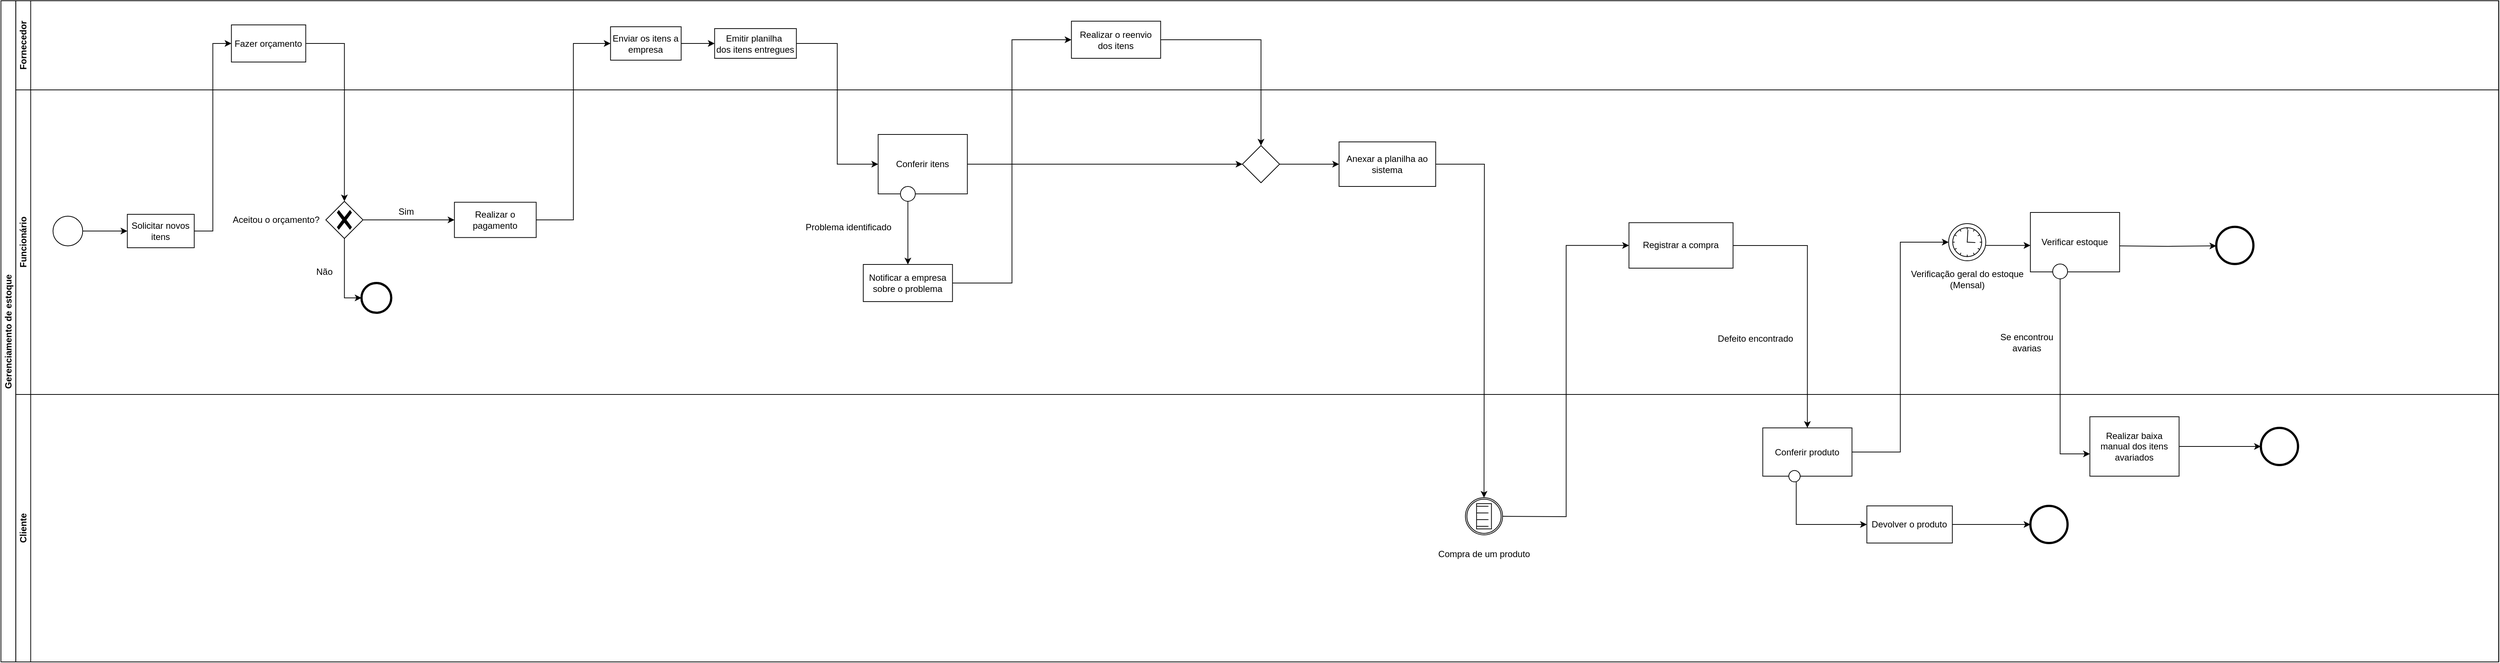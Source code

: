 <mxfile version="26.0.16">
  <diagram name="Página-1" id="FCwcGCLOJQf3Mx8vpKG1">
    <mxGraphModel dx="1891" dy="670" grid="1" gridSize="10" guides="1" tooltips="1" connect="1" arrows="1" fold="1" page="1" pageScale="1" pageWidth="827" pageHeight="1169" math="0" shadow="0">
      <root>
        <mxCell id="0" />
        <mxCell id="1" parent="0" />
        <mxCell id="Kvqob32TptwqIM1SL_cT-1" value="Gerenciamento de estoque" style="swimlane;html=1;childLayout=stackLayout;resizeParent=1;resizeParentMax=0;horizontal=0;startSize=20;horizontalStack=0;whiteSpace=wrap;" parent="1" vertex="1">
          <mxGeometry x="262.29" y="450" width="3360" height="890" as="geometry" />
        </mxCell>
        <mxCell id="Kvqob32TptwqIM1SL_cT-2" value="Fornecedor" style="swimlane;html=1;startSize=20;horizontal=0;" parent="Kvqob32TptwqIM1SL_cT-1" vertex="1">
          <mxGeometry x="20" width="3340" height="120" as="geometry" />
        </mxCell>
        <mxCell id="Kvqob32TptwqIM1SL_cT-15" value="Enviar os itens a empresa" style="points=[[0.25,0,0],[0.5,0,0],[0.75,0,0],[1,0.25,0],[1,0.5,0],[1,0.75,0],[0.75,1,0],[0.5,1,0],[0.25,1,0],[0,0.75,0],[0,0.5,0],[0,0.25,0]];shape=mxgraph.bpmn.task2;whiteSpace=wrap;rectStyle=rounded;size=10;html=1;container=1;expand=0;collapsible=0;taskMarker=abstract;" parent="Kvqob32TptwqIM1SL_cT-2" vertex="1">
          <mxGeometry x="800" y="35" width="95" height="45" as="geometry" />
        </mxCell>
        <mxCell id="Kvqob32TptwqIM1SL_cT-18" value="Emitir planilha&amp;nbsp;&lt;div&gt;dos itens entregues&lt;/div&gt;" style="points=[[0.25,0,0],[0.5,0,0],[0.75,0,0],[1,0.25,0],[1,0.5,0],[1,0.75,0],[0.75,1,0],[0.5,1,0],[0.25,1,0],[0,0.75,0],[0,0.5,0],[0,0.25,0]];shape=mxgraph.bpmn.task2;whiteSpace=wrap;rectStyle=rounded;size=10;html=1;container=1;expand=0;collapsible=0;taskMarker=abstract;" parent="Kvqob32TptwqIM1SL_cT-2" vertex="1">
          <mxGeometry x="940" y="37.5" width="110" height="40" as="geometry" />
        </mxCell>
        <mxCell id="Kvqob32TptwqIM1SL_cT-19" style="edgeStyle=orthogonalEdgeStyle;rounded=0;orthogonalLoop=1;jettySize=auto;html=1;entryX=0;entryY=0.5;entryDx=0;entryDy=0;entryPerimeter=0;" parent="Kvqob32TptwqIM1SL_cT-2" source="Kvqob32TptwqIM1SL_cT-15" target="Kvqob32TptwqIM1SL_cT-18" edge="1">
          <mxGeometry relative="1" as="geometry" />
        </mxCell>
        <mxCell id="Kvqob32TptwqIM1SL_cT-24" value="Fazer orçamento" style="points=[[0.25,0,0],[0.5,0,0],[0.75,0,0],[1,0.25,0],[1,0.5,0],[1,0.75,0],[0.75,1,0],[0.5,1,0],[0.25,1,0],[0,0.75,0],[0,0.5,0],[0,0.25,0]];shape=mxgraph.bpmn.task2;whiteSpace=wrap;rectStyle=rounded;size=10;html=1;container=1;expand=0;collapsible=0;taskMarker=abstract;" parent="Kvqob32TptwqIM1SL_cT-2" vertex="1">
          <mxGeometry x="290" y="32.5" width="100" height="50" as="geometry" />
        </mxCell>
        <mxCell id="Kvqob32TptwqIM1SL_cT-69" value="Realizar o reenvio dos itens" style="points=[[0.25,0,0],[0.5,0,0],[0.75,0,0],[1,0.25,0],[1,0.5,0],[1,0.75,0],[0.75,1,0],[0.5,1,0],[0.25,1,0],[0,0.75,0],[0,0.5,0],[0,0.25,0]];shape=mxgraph.bpmn.task2;whiteSpace=wrap;rectStyle=rounded;size=10;html=1;container=1;expand=0;collapsible=0;taskMarker=abstract;" parent="Kvqob32TptwqIM1SL_cT-2" vertex="1">
          <mxGeometry x="1420" y="27.5" width="120" height="50" as="geometry" />
        </mxCell>
        <mxCell id="Kvqob32TptwqIM1SL_cT-3" value="Funcionário" style="swimlane;html=1;startSize=20;horizontal=0;" parent="Kvqob32TptwqIM1SL_cT-1" vertex="1">
          <mxGeometry x="20" y="120" width="3340" height="410" as="geometry" />
        </mxCell>
        <mxCell id="Kvqob32TptwqIM1SL_cT-11" value="" style="points=[[0.145,0.145,0],[0.5,0,0],[0.855,0.145,0],[1,0.5,0],[0.855,0.855,0],[0.5,1,0],[0.145,0.855,0],[0,0.5,0]];shape=mxgraph.bpmn.event;html=1;verticalLabelPosition=bottom;labelBackgroundColor=#ffffff;verticalAlign=top;align=center;perimeter=ellipsePerimeter;outlineConnect=0;aspect=fixed;outline=standard;symbol=general;" parent="Kvqob32TptwqIM1SL_cT-3" vertex="1">
          <mxGeometry x="50" y="170" width="40" height="40" as="geometry" />
        </mxCell>
        <mxCell id="Kvqob32TptwqIM1SL_cT-13" value="Solicitar novos itens" style="points=[[0.25,0,0],[0.5,0,0],[0.75,0,0],[1,0.25,0],[1,0.5,0],[1,0.75,0],[0.75,1,0],[0.5,1,0],[0.25,1,0],[0,0.75,0],[0,0.5,0],[0,0.25,0]];shape=mxgraph.bpmn.task2;whiteSpace=wrap;rectStyle=rounded;size=10;html=1;container=1;expand=0;collapsible=0;taskMarker=abstract;" parent="Kvqob32TptwqIM1SL_cT-3" vertex="1">
          <mxGeometry x="150" y="167.5" width="90" height="45" as="geometry" />
        </mxCell>
        <mxCell id="Kvqob32TptwqIM1SL_cT-14" style="edgeStyle=orthogonalEdgeStyle;rounded=0;orthogonalLoop=1;jettySize=auto;html=1;entryX=0;entryY=0.5;entryDx=0;entryDy=0;entryPerimeter=0;" parent="Kvqob32TptwqIM1SL_cT-3" source="Kvqob32TptwqIM1SL_cT-11" target="Kvqob32TptwqIM1SL_cT-13" edge="1">
          <mxGeometry relative="1" as="geometry" />
        </mxCell>
        <mxCell id="Kvqob32TptwqIM1SL_cT-43" style="edgeStyle=orthogonalEdgeStyle;rounded=0;orthogonalLoop=1;jettySize=auto;html=1;entryX=0;entryY=0.5;entryDx=0;entryDy=0;entryPerimeter=0;" parent="Kvqob32TptwqIM1SL_cT-3" source="Kvqob32TptwqIM1SL_cT-28" target="Kvqob32TptwqIM1SL_cT-33" edge="1">
          <mxGeometry relative="1" as="geometry">
            <mxPoint x="442" y="310" as="targetPoint" />
          </mxGeometry>
        </mxCell>
        <mxCell id="Kvqob32TptwqIM1SL_cT-28" value="" style="points=[[0.25,0.25,0],[0.5,0,0],[0.75,0.25,0],[1,0.5,0],[0.75,0.75,0],[0.5,1,0],[0.25,0.75,0],[0,0.5,0]];shape=mxgraph.bpmn.gateway2;html=1;verticalLabelPosition=bottom;labelBackgroundColor=#ffffff;verticalAlign=top;align=center;perimeter=rhombusPerimeter;outlineConnect=0;outline=none;symbol=none;gwType=exclusive;" parent="Kvqob32TptwqIM1SL_cT-3" vertex="1">
          <mxGeometry x="417" y="150" width="50" height="50" as="geometry" />
        </mxCell>
        <mxCell id="Kvqob32TptwqIM1SL_cT-32" value="Aceitou o orçamento?" style="text;html=1;align=center;verticalAlign=middle;resizable=0;points=[];autosize=1;strokeColor=none;fillColor=none;" parent="Kvqob32TptwqIM1SL_cT-3" vertex="1">
          <mxGeometry x="280" y="160" width="140" height="30" as="geometry" />
        </mxCell>
        <mxCell id="Kvqob32TptwqIM1SL_cT-33" value="" style="points=[[0.145,0.145,0],[0.5,0,0],[0.855,0.145,0],[1,0.5,0],[0.855,0.855,0],[0.5,1,0],[0.145,0.855,0],[0,0.5,0]];shape=mxgraph.bpmn.event;html=1;verticalLabelPosition=bottom;labelBackgroundColor=#ffffff;verticalAlign=top;align=center;perimeter=ellipsePerimeter;outlineConnect=0;aspect=fixed;outline=end;symbol=terminate2;" parent="Kvqob32TptwqIM1SL_cT-3" vertex="1">
          <mxGeometry x="465" y="260" width="40" height="40" as="geometry" />
        </mxCell>
        <mxCell id="Kvqob32TptwqIM1SL_cT-35" value="Não" style="text;html=1;align=center;verticalAlign=middle;resizable=0;points=[];autosize=1;strokeColor=none;fillColor=none;" parent="Kvqob32TptwqIM1SL_cT-3" vertex="1">
          <mxGeometry x="390" y="230" width="50" height="30" as="geometry" />
        </mxCell>
        <mxCell id="Kvqob32TptwqIM1SL_cT-37" value="Sim" style="text;html=1;align=center;verticalAlign=middle;resizable=0;points=[];autosize=1;strokeColor=none;fillColor=none;" parent="Kvqob32TptwqIM1SL_cT-3" vertex="1">
          <mxGeometry x="505" y="148.75" width="40" height="30" as="geometry" />
        </mxCell>
        <mxCell id="Kvqob32TptwqIM1SL_cT-45" value="" style="edgeStyle=orthogonalEdgeStyle;rounded=0;orthogonalLoop=1;jettySize=auto;html=1;" parent="Kvqob32TptwqIM1SL_cT-3" source="Kvqob32TptwqIM1SL_cT-28" target="Kvqob32TptwqIM1SL_cT-38" edge="1">
          <mxGeometry relative="1" as="geometry">
            <mxPoint x="1010" y="755" as="targetPoint" />
            <mxPoint x="827" y="745" as="sourcePoint" />
          </mxGeometry>
        </mxCell>
        <mxCell id="Kvqob32TptwqIM1SL_cT-38" value="Realizar o pagamento" style="points=[[0.25,0,0],[0.5,0,0],[0.75,0,0],[1,0.25,0],[1,0.5,0],[1,0.75,0],[0.75,1,0],[0.5,1,0],[0.25,1,0],[0,0.75,0],[0,0.5,0],[0,0.25,0]];shape=mxgraph.bpmn.task2;whiteSpace=wrap;rectStyle=rounded;size=10;html=1;container=1;expand=0;collapsible=0;taskMarker=abstract;" parent="Kvqob32TptwqIM1SL_cT-3" vertex="1">
          <mxGeometry x="590" y="151.25" width="110" height="47.5" as="geometry" />
        </mxCell>
        <mxCell id="Kvqob32TptwqIM1SL_cT-60" value="Problema identificado" style="text;html=1;align=center;verticalAlign=middle;resizable=0;points=[];autosize=1;strokeColor=none;fillColor=none;" parent="Kvqob32TptwqIM1SL_cT-3" vertex="1">
          <mxGeometry x="1050" y="170" width="140" height="30" as="geometry" />
        </mxCell>
        <mxCell id="Kvqob32TptwqIM1SL_cT-61" value="Notificar a empresa sobre o problema" style="points=[[0.25,0,0],[0.5,0,0],[0.75,0,0],[1,0.25,0],[1,0.5,0],[1,0.75,0],[0.75,1,0],[0.5,1,0],[0.25,1,0],[0,0.75,0],[0,0.5,0],[0,0.25,0]];shape=mxgraph.bpmn.task2;whiteSpace=wrap;rectStyle=rounded;size=10;html=1;container=1;expand=0;collapsible=0;taskMarker=abstract;" parent="Kvqob32TptwqIM1SL_cT-3" vertex="1">
          <mxGeometry x="1140" y="235" width="120" height="50" as="geometry" />
        </mxCell>
        <mxCell id="Kvqob32TptwqIM1SL_cT-76" value="Anexar a planilha ao sistema" style="points=[[0.25,0,0],[0.5,0,0],[0.75,0,0],[1,0.25,0],[1,0.5,0],[1,0.75,0],[0.75,1,0],[0.5,1,0],[0.25,1,0],[0,0.75,0],[0,0.5,0],[0,0.25,0]];shape=mxgraph.bpmn.task2;whiteSpace=wrap;rectStyle=rounded;size=10;html=1;container=1;expand=0;collapsible=0;taskMarker=abstract;" parent="Kvqob32TptwqIM1SL_cT-3" vertex="1">
          <mxGeometry x="1780" y="70" width="130" height="60" as="geometry" />
        </mxCell>
        <mxCell id="Kvqob32TptwqIM1SL_cT-84" value="Registrar a compra" style="points=[[0.25,0,0],[0.5,0,0],[0.75,0,0],[1,0.25,0],[1,0.5,0],[1,0.75,0],[0.75,1,0],[0.5,1,0],[0.25,1,0],[0,0.75,0],[0,0.5,0],[0,0.25,0]];shape=mxgraph.bpmn.task2;whiteSpace=wrap;rectStyle=rounded;size=10;html=1;container=1;expand=0;collapsible=0;taskMarker=abstract;" parent="Kvqob32TptwqIM1SL_cT-3" vertex="1">
          <mxGeometry x="2170" y="178.75" width="140" height="61.25" as="geometry" />
        </mxCell>
        <mxCell id="Kvqob32TptwqIM1SL_cT-91" value="Defeito encontrado" style="text;html=1;align=center;verticalAlign=middle;resizable=0;points=[];autosize=1;strokeColor=none;fillColor=none;" parent="Kvqob32TptwqIM1SL_cT-3" vertex="1">
          <mxGeometry x="2280" y="320" width="120" height="30" as="geometry" />
        </mxCell>
        <mxCell id="Kvqob32TptwqIM1SL_cT-102" style="edgeStyle=orthogonalEdgeStyle;rounded=0;orthogonalLoop=1;jettySize=auto;html=1;entryX=0;entryY=0.5;entryDx=0;entryDy=0;entryPerimeter=0;" parent="Kvqob32TptwqIM1SL_cT-3" edge="1">
          <mxGeometry relative="1" as="geometry">
            <mxPoint x="2650.0" y="209.4" as="sourcePoint" />
            <mxPoint x="2710.0" y="209.38" as="targetPoint" />
          </mxGeometry>
        </mxCell>
        <mxCell id="Kvqob32TptwqIM1SL_cT-200" style="edgeStyle=orthogonalEdgeStyle;rounded=0;orthogonalLoop=1;jettySize=auto;html=1;" parent="Kvqob32TptwqIM1SL_cT-3" edge="1">
          <mxGeometry relative="1" as="geometry">
            <mxPoint x="2960.0" y="210" as="targetPoint" />
            <mxPoint x="2830.0" y="210.053" as="sourcePoint" />
          </mxGeometry>
        </mxCell>
        <mxCell id="Kvqob32TptwqIM1SL_cT-105" value="Se encontrou&lt;div&gt;avarias&lt;/div&gt;" style="text;html=1;align=center;verticalAlign=middle;resizable=0;points=[];autosize=1;strokeColor=none;fillColor=none;" parent="Kvqob32TptwqIM1SL_cT-3" vertex="1">
          <mxGeometry x="2660" y="320" width="90" height="40" as="geometry" />
        </mxCell>
        <mxCell id="Kvqob32TptwqIM1SL_cT-167" value="Verificação geral do estoque&lt;div&gt;(Mensal)&lt;/div&gt;" style="text;html=1;align=center;verticalAlign=middle;resizable=0;points=[];autosize=1;strokeColor=none;fillColor=none;" parent="Kvqob32TptwqIM1SL_cT-3" vertex="1">
          <mxGeometry x="2540" y="235" width="170" height="40" as="geometry" />
        </mxCell>
        <mxCell id="Kvqob32TptwqIM1SL_cT-184" value="Conferir itens" style="points=[[0.25,0,0],[0.5,0,0],[0.75,0,0],[1,0.25,0],[1,0.5,0],[1,0.75,0],[0.75,1,0],[0.5,1,0],[0.25,1,0],[0,0.75,0],[0,0.5,0],[0,0.25,0]];shape=mxgraph.bpmn.task2;whiteSpace=wrap;rectStyle=rounded;size=10;html=1;container=1;expand=0;collapsible=0;taskMarker=abstract;" parent="Kvqob32TptwqIM1SL_cT-3" vertex="1">
          <mxGeometry x="1160" y="60" width="120" height="80" as="geometry" />
        </mxCell>
        <mxCell id="Kvqob32TptwqIM1SL_cT-185" value="" style="points=[[0.145,0.145,0],[0.5,0,0],[0.855,0.145,0],[1,0.5,0],[0.855,0.855,0],[0.5,1,0],[0.145,0.855,0],[0,0.5,0]];shape=mxgraph.bpmn.event;html=1;verticalLabelPosition=bottom;labelBackgroundColor=#ffffff;verticalAlign=top;align=center;perimeter=ellipsePerimeter;outlineConnect=0;aspect=fixed;outline=standard;symbol=general;" parent="Kvqob32TptwqIM1SL_cT-184" vertex="1">
          <mxGeometry x="30" y="70" width="20" height="20" as="geometry" />
        </mxCell>
        <mxCell id="Kvqob32TptwqIM1SL_cT-187" value="" style="points=[[0.25,0.25,0],[0.5,0,0],[0.75,0.25,0],[1,0.5,0],[0.75,0.75,0],[0.5,1,0],[0.25,0.75,0],[0,0.5,0]];shape=mxgraph.bpmn.gateway2;html=1;verticalLabelPosition=bottom;labelBackgroundColor=#ffffff;verticalAlign=top;align=center;perimeter=rhombusPerimeter;outlineConnect=0;outline=none;symbol=none;" parent="Kvqob32TptwqIM1SL_cT-3" vertex="1">
          <mxGeometry x="1650" y="75" width="50" height="50" as="geometry" />
        </mxCell>
        <mxCell id="Kvqob32TptwqIM1SL_cT-190" style="edgeStyle=orthogonalEdgeStyle;rounded=0;orthogonalLoop=1;jettySize=auto;html=1;entryX=0;entryY=0.5;entryDx=0;entryDy=0;entryPerimeter=0;" parent="Kvqob32TptwqIM1SL_cT-3" source="Kvqob32TptwqIM1SL_cT-184" target="Kvqob32TptwqIM1SL_cT-187" edge="1">
          <mxGeometry relative="1" as="geometry" />
        </mxCell>
        <mxCell id="Kvqob32TptwqIM1SL_cT-191" style="edgeStyle=orthogonalEdgeStyle;rounded=0;orthogonalLoop=1;jettySize=auto;html=1;entryX=0;entryY=0.5;entryDx=0;entryDy=0;entryPerimeter=0;" parent="Kvqob32TptwqIM1SL_cT-3" source="Kvqob32TptwqIM1SL_cT-187" target="Kvqob32TptwqIM1SL_cT-76" edge="1">
          <mxGeometry relative="1" as="geometry" />
        </mxCell>
        <mxCell id="Kvqob32TptwqIM1SL_cT-196" value="" style="points=[[0.145,0.145,0],[0.5,0,0],[0.855,0.145,0],[1,0.5,0],[0.855,0.855,0],[0.5,1,0],[0.145,0.855,0],[0,0.5,0]];shape=mxgraph.bpmn.event;html=1;verticalLabelPosition=bottom;labelBackgroundColor=#ffffff;verticalAlign=top;align=center;perimeter=ellipsePerimeter;outlineConnect=0;aspect=fixed;outline=standard;symbol=timer;" parent="Kvqob32TptwqIM1SL_cT-3" vertex="1">
          <mxGeometry x="2600" y="180" width="50" height="50" as="geometry" />
        </mxCell>
        <mxCell id="Kvqob32TptwqIM1SL_cT-203" value="" style="points=[[0.145,0.145,0],[0.5,0,0],[0.855,0.145,0],[1,0.5,0],[0.855,0.855,0],[0.5,1,0],[0.145,0.855,0],[0,0.5,0]];shape=mxgraph.bpmn.event;html=1;verticalLabelPosition=bottom;labelBackgroundColor=#ffffff;verticalAlign=top;align=center;perimeter=ellipsePerimeter;outlineConnect=0;aspect=fixed;outline=end;symbol=terminate2;" parent="Kvqob32TptwqIM1SL_cT-3" vertex="1">
          <mxGeometry x="2960" y="184.38" width="50" height="50" as="geometry" />
        </mxCell>
        <mxCell id="n_YMp-TxBXc8Uk40so_w-66" style="edgeStyle=orthogonalEdgeStyle;rounded=0;orthogonalLoop=1;jettySize=auto;html=1;entryX=0.5;entryY=0;entryDx=0;entryDy=0;entryPerimeter=0;" parent="Kvqob32TptwqIM1SL_cT-3" source="Kvqob32TptwqIM1SL_cT-185" target="Kvqob32TptwqIM1SL_cT-61" edge="1">
          <mxGeometry relative="1" as="geometry" />
        </mxCell>
        <mxCell id="n_YMp-TxBXc8Uk40so_w-67" value="Verificar estoque" style="points=[[0.25,0,0],[0.5,0,0],[0.75,0,0],[1,0.25,0],[1,0.5,0],[1,0.75,0],[0.75,1,0],[0.5,1,0],[0.25,1,0],[0,0.75,0],[0,0.5,0],[0,0.25,0]];shape=mxgraph.bpmn.task2;whiteSpace=wrap;rectStyle=rounded;size=10;html=1;container=1;expand=0;collapsible=0;taskMarker=abstract;" parent="Kvqob32TptwqIM1SL_cT-3" vertex="1">
          <mxGeometry x="2710" y="165" width="120" height="80" as="geometry" />
        </mxCell>
        <mxCell id="n_YMp-TxBXc8Uk40so_w-68" value="" style="ellipse;whiteSpace=wrap;html=1;aspect=fixed;" parent="n_YMp-TxBXc8Uk40so_w-67" vertex="1">
          <mxGeometry x="30" y="69.38" width="20" height="20" as="geometry" />
        </mxCell>
        <mxCell id="Kvqob32TptwqIM1SL_cT-4" value="Cliente" style="swimlane;html=1;startSize=20;horizontal=0;" parent="Kvqob32TptwqIM1SL_cT-1" vertex="1">
          <mxGeometry x="20" y="530" width="3340" height="360" as="geometry" />
        </mxCell>
        <mxCell id="Kvqob32TptwqIM1SL_cT-81" value="Compra de um produto" style="text;html=1;align=center;verticalAlign=middle;resizable=0;points=[];autosize=1;strokeColor=none;fillColor=none;" parent="Kvqob32TptwqIM1SL_cT-4" vertex="1">
          <mxGeometry x="1900" y="200" width="150" height="30" as="geometry" />
        </mxCell>
        <mxCell id="Kvqob32TptwqIM1SL_cT-94" value="Devolver o produto" style="points=[[0.25,0,0],[0.5,0,0],[0.75,0,0],[1,0.25,0],[1,0.5,0],[1,0.75,0],[0.75,1,0],[0.5,1,0],[0.25,1,0],[0,0.75,0],[0,0.5,0],[0,0.25,0]];shape=mxgraph.bpmn.task2;whiteSpace=wrap;rectStyle=rounded;size=10;html=1;container=1;expand=0;collapsible=0;taskMarker=abstract;" parent="Kvqob32TptwqIM1SL_cT-4" vertex="1">
          <mxGeometry x="2490" y="150" width="115" height="50" as="geometry" />
        </mxCell>
        <mxCell id="Kvqob32TptwqIM1SL_cT-169" value="Realizar baixa manual dos itens avariados" style="points=[[0.25,0,0],[0.5,0,0],[0.75,0,0],[1,0.25,0],[1,0.5,0],[1,0.75,0],[0.75,1,0],[0.5,1,0],[0.25,1,0],[0,0.75,0],[0,0.5,0],[0,0.25,0]];shape=mxgraph.bpmn.task2;whiteSpace=wrap;rectStyle=rounded;size=10;html=1;container=1;expand=0;collapsible=0;taskMarker=abstract;" parent="Kvqob32TptwqIM1SL_cT-4" vertex="1">
          <mxGeometry x="2790" y="30" width="120" height="80" as="geometry" />
        </mxCell>
        <mxCell id="Kvqob32TptwqIM1SL_cT-192" value="" style="points=[[0.145,0.145,0],[0.5,0,0],[0.855,0.145,0],[1,0.5,0],[0.855,0.855,0],[0.5,1,0],[0.145,0.855,0],[0,0.5,0]];shape=mxgraph.bpmn.event;html=1;verticalLabelPosition=bottom;labelBackgroundColor=#ffffff;verticalAlign=top;align=center;perimeter=ellipsePerimeter;outlineConnect=0;aspect=fixed;outline=boundInt;symbol=conditional;" parent="Kvqob32TptwqIM1SL_cT-4" vertex="1">
          <mxGeometry x="1950" y="139" width="50" height="50" as="geometry" />
        </mxCell>
        <mxCell id="Kvqob32TptwqIM1SL_cT-195" value="" style="points=[[0.145,0.145,0],[0.5,0,0],[0.855,0.145,0],[1,0.5,0],[0.855,0.855,0],[0.5,1,0],[0.145,0.855,0],[0,0.5,0]];shape=mxgraph.bpmn.event;html=1;verticalLabelPosition=bottom;labelBackgroundColor=#ffffff;verticalAlign=top;align=center;perimeter=ellipsePerimeter;outlineConnect=0;aspect=fixed;outline=end;symbol=terminate2;" parent="Kvqob32TptwqIM1SL_cT-4" vertex="1">
          <mxGeometry x="2710" y="150" width="50" height="50" as="geometry" />
        </mxCell>
        <mxCell id="Kvqob32TptwqIM1SL_cT-194" style="edgeStyle=orthogonalEdgeStyle;rounded=0;orthogonalLoop=1;jettySize=auto;html=1;" parent="Kvqob32TptwqIM1SL_cT-4" source="Kvqob32TptwqIM1SL_cT-94" target="Kvqob32TptwqIM1SL_cT-195" edge="1">
          <mxGeometry relative="1" as="geometry">
            <mxPoint x="2710" y="180" as="targetPoint" />
          </mxGeometry>
        </mxCell>
        <mxCell id="Kvqob32TptwqIM1SL_cT-202" value="" style="points=[[0.145,0.145,0],[0.5,0,0],[0.855,0.145,0],[1,0.5,0],[0.855,0.855,0],[0.5,1,0],[0.145,0.855,0],[0,0.5,0]];shape=mxgraph.bpmn.event;html=1;verticalLabelPosition=bottom;labelBackgroundColor=#ffffff;verticalAlign=top;align=center;perimeter=ellipsePerimeter;outlineConnect=0;aspect=fixed;outline=end;symbol=terminate2;" parent="Kvqob32TptwqIM1SL_cT-4" vertex="1">
          <mxGeometry x="3020.0" y="45" width="50" height="50" as="geometry" />
        </mxCell>
        <mxCell id="Kvqob32TptwqIM1SL_cT-201" style="edgeStyle=orthogonalEdgeStyle;rounded=0;orthogonalLoop=1;jettySize=auto;html=1;" parent="Kvqob32TptwqIM1SL_cT-4" source="Kvqob32TptwqIM1SL_cT-169" target="Kvqob32TptwqIM1SL_cT-202" edge="1">
          <mxGeometry relative="1" as="geometry">
            <mxPoint x="3010.0" y="70" as="targetPoint" />
          </mxGeometry>
        </mxCell>
        <mxCell id="n_YMp-TxBXc8Uk40so_w-61" value="Conferir produto" style="points=[[0.25,0,0],[0.5,0,0],[0.75,0,0],[1,0.25,0],[1,0.5,0],[1,0.75,0],[0.75,1,0],[0.5,1,0],[0.25,1,0],[0,0.75,0],[0,0.5,0],[0,0.25,0]];shape=mxgraph.bpmn.task2;whiteSpace=wrap;rectStyle=rounded;size=10;html=1;container=1;expand=0;collapsible=0;taskMarker=abstract;" parent="Kvqob32TptwqIM1SL_cT-4" vertex="1">
          <mxGeometry x="2350" y="45" width="120" height="65" as="geometry" />
        </mxCell>
        <mxCell id="n_YMp-TxBXc8Uk40so_w-62" value="" style="ellipse;whiteSpace=wrap;html=1;aspect=fixed;" parent="n_YMp-TxBXc8Uk40so_w-61" vertex="1">
          <mxGeometry x="35" y="57.379" width="15.294" height="15.294" as="geometry" />
        </mxCell>
        <mxCell id="1dGhxFnbX9paEyof-8Ua-2" style="edgeStyle=orthogonalEdgeStyle;rounded=0;orthogonalLoop=1;jettySize=auto;html=1;entryX=0;entryY=0.5;entryDx=0;entryDy=0;entryPerimeter=0;" edge="1" parent="Kvqob32TptwqIM1SL_cT-4" source="n_YMp-TxBXc8Uk40so_w-62" target="Kvqob32TptwqIM1SL_cT-94">
          <mxGeometry relative="1" as="geometry">
            <Array as="points">
              <mxPoint x="2395" y="175" />
            </Array>
          </mxGeometry>
        </mxCell>
        <mxCell id="Kvqob32TptwqIM1SL_cT-26" style="edgeStyle=orthogonalEdgeStyle;rounded=0;orthogonalLoop=1;jettySize=auto;html=1;entryX=0;entryY=0.5;entryDx=0;entryDy=0;entryPerimeter=0;" parent="Kvqob32TptwqIM1SL_cT-1" source="Kvqob32TptwqIM1SL_cT-13" target="Kvqob32TptwqIM1SL_cT-24" edge="1">
          <mxGeometry relative="1" as="geometry" />
        </mxCell>
        <mxCell id="Kvqob32TptwqIM1SL_cT-29" style="edgeStyle=orthogonalEdgeStyle;rounded=0;orthogonalLoop=1;jettySize=auto;html=1;entryX=0.5;entryY=0;entryDx=0;entryDy=0;entryPerimeter=0;" parent="Kvqob32TptwqIM1SL_cT-1" source="Kvqob32TptwqIM1SL_cT-24" target="Kvqob32TptwqIM1SL_cT-28" edge="1">
          <mxGeometry relative="1" as="geometry" />
        </mxCell>
        <mxCell id="Kvqob32TptwqIM1SL_cT-39" style="edgeStyle=orthogonalEdgeStyle;rounded=0;orthogonalLoop=1;jettySize=auto;html=1;entryX=0;entryY=0.5;entryDx=0;entryDy=0;entryPerimeter=0;" parent="Kvqob32TptwqIM1SL_cT-1" source="Kvqob32TptwqIM1SL_cT-38" target="Kvqob32TptwqIM1SL_cT-15" edge="1">
          <mxGeometry relative="1" as="geometry" />
        </mxCell>
        <mxCell id="Kvqob32TptwqIM1SL_cT-72" style="edgeStyle=orthogonalEdgeStyle;rounded=0;orthogonalLoop=1;jettySize=auto;html=1;entryX=0;entryY=0.5;entryDx=0;entryDy=0;entryPerimeter=0;" parent="Kvqob32TptwqIM1SL_cT-1" source="Kvqob32TptwqIM1SL_cT-61" target="Kvqob32TptwqIM1SL_cT-69" edge="1">
          <mxGeometry relative="1" as="geometry" />
        </mxCell>
        <mxCell id="Kvqob32TptwqIM1SL_cT-82" style="edgeStyle=orthogonalEdgeStyle;rounded=0;orthogonalLoop=1;jettySize=auto;html=1;entryX=0.5;entryY=0;entryDx=0;entryDy=0;entryPerimeter=0;" parent="Kvqob32TptwqIM1SL_cT-1" source="Kvqob32TptwqIM1SL_cT-76" edge="1">
          <mxGeometry relative="1" as="geometry">
            <mxPoint x="1995" y="669" as="targetPoint" />
          </mxGeometry>
        </mxCell>
        <mxCell id="Kvqob32TptwqIM1SL_cT-85" style="edgeStyle=orthogonalEdgeStyle;rounded=0;orthogonalLoop=1;jettySize=auto;html=1;entryX=0;entryY=0.5;entryDx=0;entryDy=0;entryPerimeter=0;" parent="Kvqob32TptwqIM1SL_cT-1" target="Kvqob32TptwqIM1SL_cT-84" edge="1">
          <mxGeometry relative="1" as="geometry">
            <mxPoint x="2020" y="694" as="sourcePoint" />
          </mxGeometry>
        </mxCell>
        <mxCell id="Kvqob32TptwqIM1SL_cT-186" style="edgeStyle=orthogonalEdgeStyle;rounded=0;orthogonalLoop=1;jettySize=auto;html=1;entryX=0;entryY=0.5;entryDx=0;entryDy=0;entryPerimeter=0;" parent="Kvqob32TptwqIM1SL_cT-1" source="Kvqob32TptwqIM1SL_cT-18" target="Kvqob32TptwqIM1SL_cT-184" edge="1">
          <mxGeometry relative="1" as="geometry" />
        </mxCell>
        <mxCell id="Kvqob32TptwqIM1SL_cT-189" style="edgeStyle=orthogonalEdgeStyle;rounded=0;orthogonalLoop=1;jettySize=auto;html=1;entryX=0.5;entryY=0;entryDx=0;entryDy=0;entryPerimeter=0;" parent="Kvqob32TptwqIM1SL_cT-1" source="Kvqob32TptwqIM1SL_cT-69" target="Kvqob32TptwqIM1SL_cT-187" edge="1">
          <mxGeometry relative="1" as="geometry" />
        </mxCell>
        <mxCell id="n_YMp-TxBXc8Uk40so_w-71" style="edgeStyle=orthogonalEdgeStyle;rounded=0;orthogonalLoop=1;jettySize=auto;html=1;entryX=0;entryY=0.625;entryDx=0;entryDy=0;entryPerimeter=0;" parent="Kvqob32TptwqIM1SL_cT-1" source="n_YMp-TxBXc8Uk40so_w-68" target="Kvqob32TptwqIM1SL_cT-169" edge="1">
          <mxGeometry relative="1" as="geometry">
            <Array as="points">
              <mxPoint x="2770" y="610" />
            </Array>
          </mxGeometry>
        </mxCell>
        <mxCell id="1dGhxFnbX9paEyof-8Ua-3" style="edgeStyle=orthogonalEdgeStyle;rounded=0;orthogonalLoop=1;jettySize=auto;html=1;entryX=0.5;entryY=0;entryDx=0;entryDy=0;entryPerimeter=0;" edge="1" parent="Kvqob32TptwqIM1SL_cT-1" source="Kvqob32TptwqIM1SL_cT-84" target="n_YMp-TxBXc8Uk40so_w-61">
          <mxGeometry relative="1" as="geometry" />
        </mxCell>
        <mxCell id="1dGhxFnbX9paEyof-8Ua-4" style="edgeStyle=orthogonalEdgeStyle;rounded=0;orthogonalLoop=1;jettySize=auto;html=1;entryX=0;entryY=0.5;entryDx=0;entryDy=0;entryPerimeter=0;" edge="1" parent="Kvqob32TptwqIM1SL_cT-1" source="n_YMp-TxBXc8Uk40so_w-61" target="Kvqob32TptwqIM1SL_cT-196">
          <mxGeometry relative="1" as="geometry" />
        </mxCell>
      </root>
    </mxGraphModel>
  </diagram>
</mxfile>
